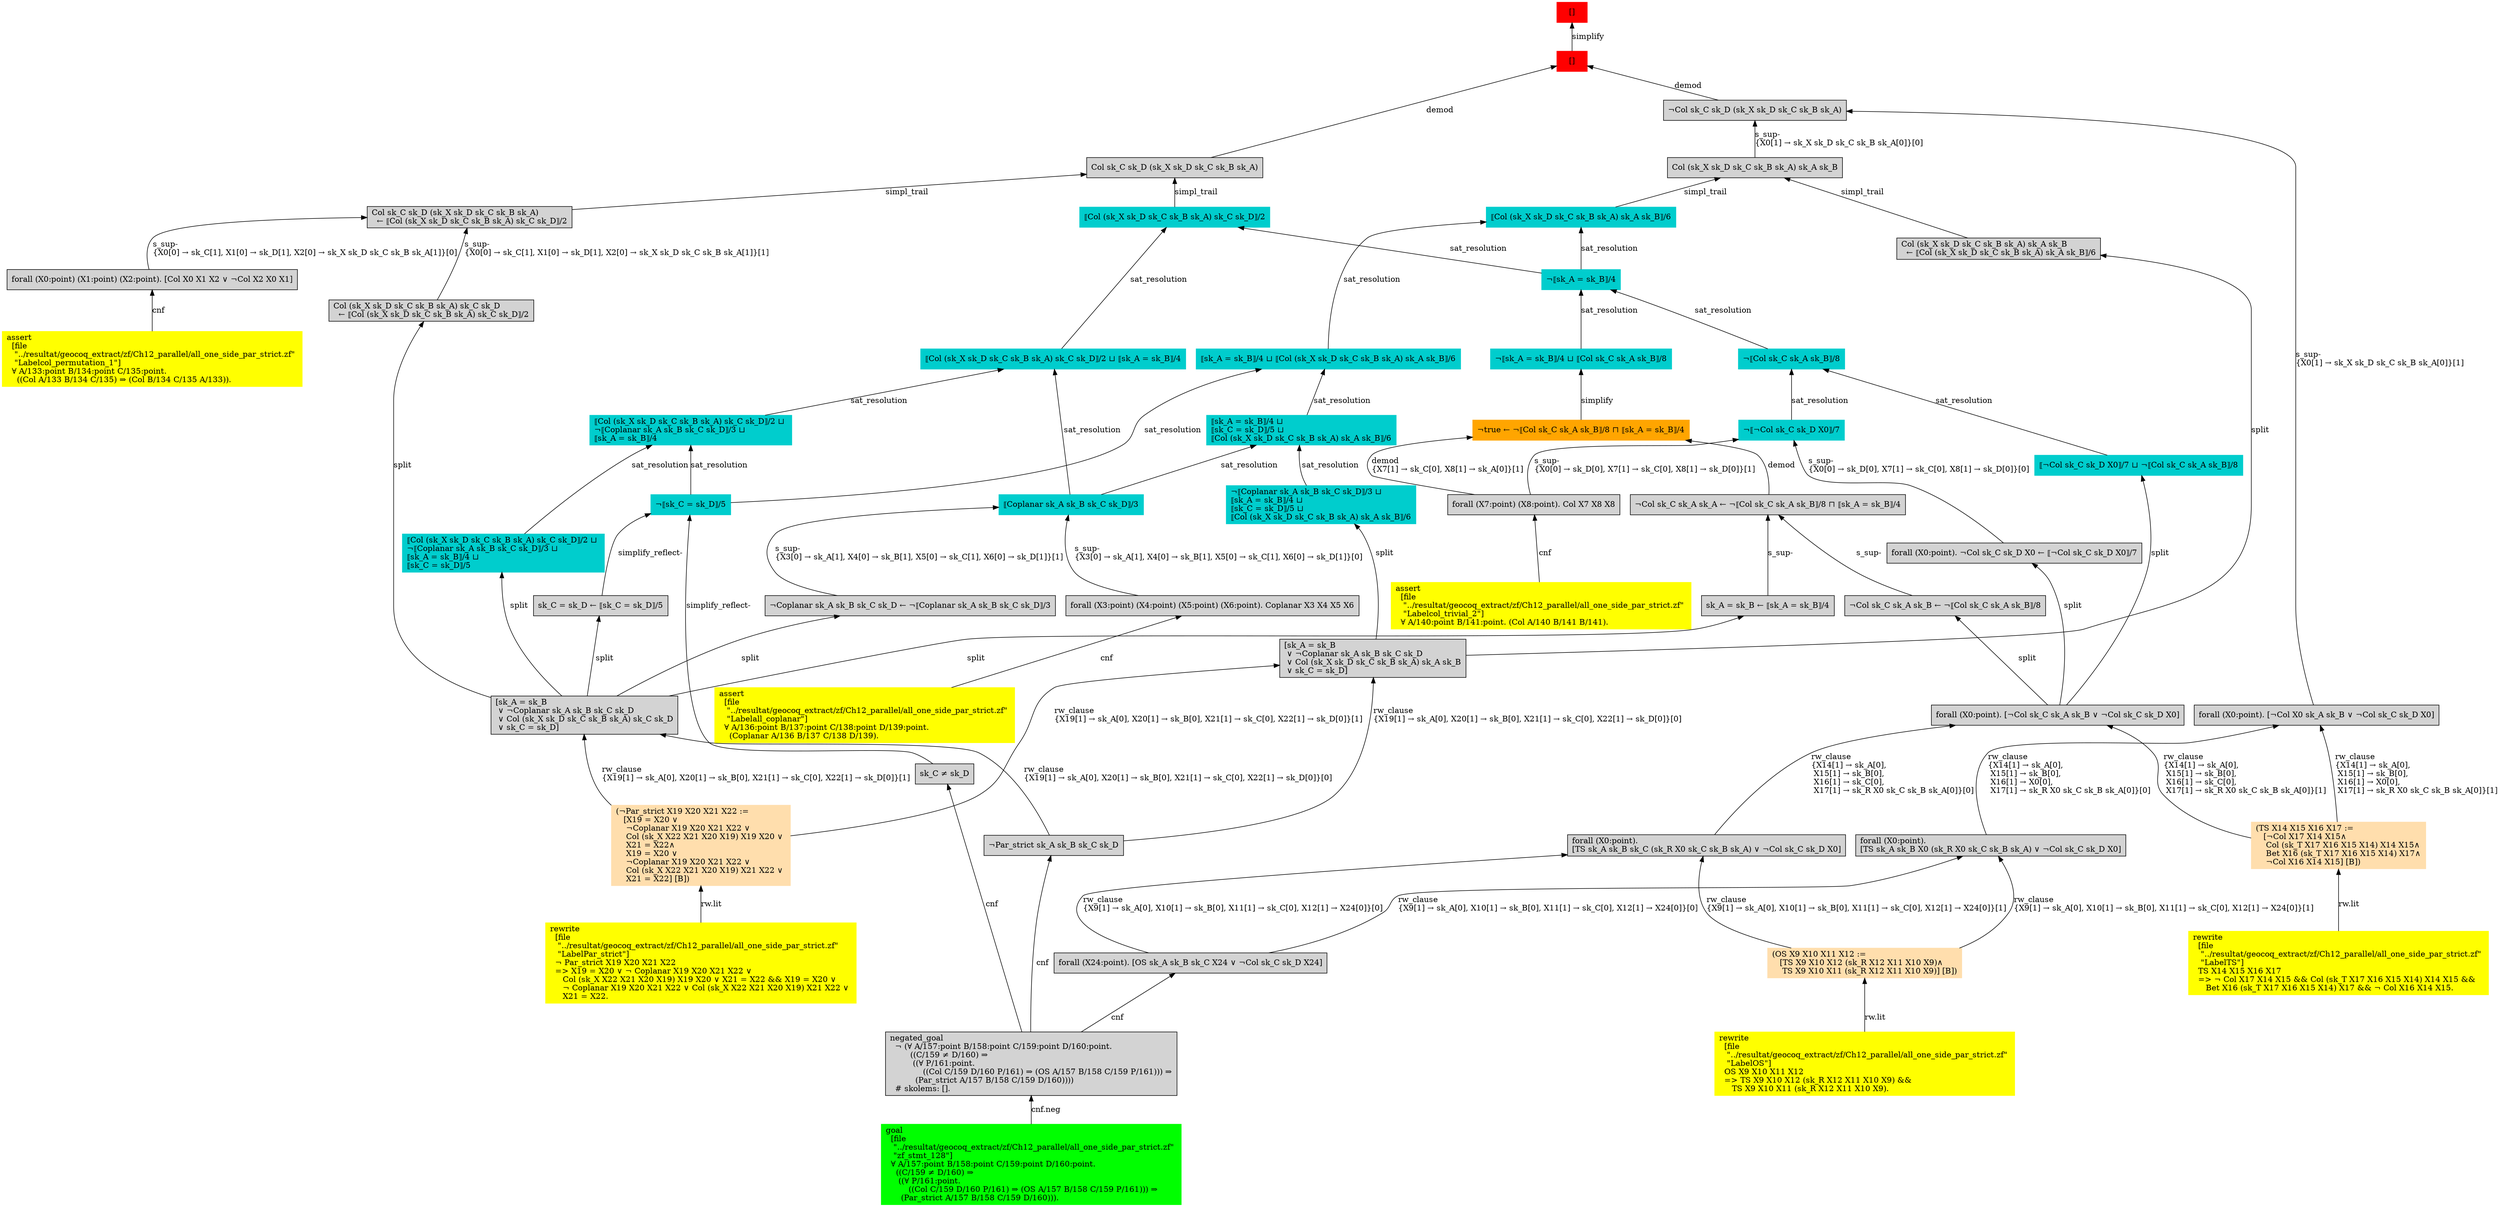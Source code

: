 digraph "unsat_graph" {
  vertex_0 [color=red, label="[]", shape=box, style=filled];
  vertex_0 -> vertex_1 [label="simplify", dir="back"];
  vertex_1 [color=red, label="[]", shape=box, style=filled];
  vertex_1 -> vertex_2 [label="demod", dir="back"];
  vertex_2 [shape=box, label="Col sk_C sk_D (sk_X sk_D sk_C sk_B sk_A)\l", style=filled];
  vertex_2 -> vertex_3 [label="simpl_trail", dir="back"];
  vertex_3 [color=cyan3, shape=box, label="⟦Col (sk_X sk_D sk_C sk_B sk_A) sk_C sk_D⟧/2\l", style=filled];
  vertex_3 -> vertex_4 [label="sat_resolution", dir="back"];
  vertex_4 [color=cyan3, shape=box, label="¬⟦sk_A = sk_B⟧/4\l", style=filled];
  vertex_4 -> vertex_5 [label="sat_resolution", dir="back"];
  vertex_5 [color=cyan3, shape=box, label="¬⟦Col sk_C sk_A sk_B⟧/8\l", style=filled];
  vertex_5 -> vertex_6 [label="sat_resolution", dir="back"];
  vertex_6 [color=cyan3, shape=box, label="¬⟦¬Col sk_C sk_D X0⟧/7\l", style=filled];
  vertex_6 -> vertex_7 [label="s_sup-\l\{X0[0] → sk_D[0], X7[1] → sk_C[0], X8[1] → sk_D[0]\}[0]\l", dir="back"];
  vertex_7 [shape=box, label="forall (X0:point). ¬Col sk_C sk_D X0 ← ⟦¬Col sk_C sk_D X0⟧/7\l", style=filled];
  vertex_7 -> vertex_8 [label="split", dir="back"];
  vertex_8 [shape=box, label="forall (X0:point). [¬Col sk_C sk_A sk_B ∨ ¬Col sk_C sk_D X0]\l", style=filled];
  vertex_8 -> vertex_9 [label="rw_clause\l\{X14[1] → sk_A[0], \l X15[1] → sk_B[0], \l X16[1] → sk_C[0], \l X17[1] → sk_R X0 sk_C sk_B sk_A[0]\}[1]\l", dir="back"];
  vertex_9 [color=navajowhite, shape=box, label="(TS X14 X15 X16 X17 :=\l   [¬Col X17 X14 X15∧\l    Col (sk_T X17 X16 X15 X14) X14 X15∧\l    Bet X16 (sk_T X17 X16 X15 X14) X17∧\l    ¬Col X16 X14 X15] [B])\l", style=filled];
  vertex_9 -> vertex_10 [label="rw.lit", dir="back"];
  vertex_10 [color=yellow, shape=box, label="rewrite\l  [file\l   \"../resultat/geocoq_extract/zf/Ch12_parallel/all_one_side_par_strict.zf\" \l   \"LabelTS\"]\l  TS X14 X15 X16 X17\l  =\> ¬ Col X17 X14 X15 && Col (sk_T X17 X16 X15 X14) X14 X15 && \l     Bet X16 (sk_T X17 X16 X15 X14) X17 && ¬ Col X16 X14 X15.\l", style=filled];
  vertex_8 -> vertex_11 [label="rw_clause\l\{X14[1] → sk_A[0], \l X15[1] → sk_B[0], \l X16[1] → sk_C[0], \l X17[1] → sk_R X0 sk_C sk_B sk_A[0]\}[0]\l", dir="back"];
  vertex_11 [shape=box, label="forall (X0:point).\l[TS sk_A sk_B sk_C (sk_R X0 sk_C sk_B sk_A) ∨ ¬Col sk_C sk_D X0]\l", style=filled];
  vertex_11 -> vertex_12 [label="rw_clause\l\{X9[1] → sk_A[0], X10[1] → sk_B[0], X11[1] → sk_C[0], X12[1] → X24[0]\}[1]\l", dir="back"];
  vertex_12 [color=navajowhite, shape=box, label="(OS X9 X10 X11 X12 :=\l   [TS X9 X10 X12 (sk_R X12 X11 X10 X9)∧\l    TS X9 X10 X11 (sk_R X12 X11 X10 X9)] [B])\l", style=filled];
  vertex_12 -> vertex_13 [label="rw.lit", dir="back"];
  vertex_13 [color=yellow, shape=box, label="rewrite\l  [file\l   \"../resultat/geocoq_extract/zf/Ch12_parallel/all_one_side_par_strict.zf\" \l   \"LabelOS\"]\l  OS X9 X10 X11 X12\l  =\> TS X9 X10 X12 (sk_R X12 X11 X10 X9) && \l     TS X9 X10 X11 (sk_R X12 X11 X10 X9).\l", style=filled];
  vertex_11 -> vertex_14 [label="rw_clause\l\{X9[1] → sk_A[0], X10[1] → sk_B[0], X11[1] → sk_C[0], X12[1] → X24[0]\}[0]\l", dir="back"];
  vertex_14 [shape=box, label="forall (X24:point). [OS sk_A sk_B sk_C X24 ∨ ¬Col sk_C sk_D X24]\l", style=filled];
  vertex_14 -> vertex_15 [label="cnf", dir="back"];
  vertex_15 [shape=box, label="negated_goal\l  ¬ (∀ A/157:point B/158:point C/159:point D/160:point.\l        ((C/159 ≠ D/160) ⇒\l         ((∀ P/161:point.\l             ((Col C/159 D/160 P/161) ⇒ (OS A/157 B/158 C/159 P/161))) ⇒\l          (Par_strict A/157 B/158 C/159 D/160))))\l  # skolems: [].\l", style=filled];
  vertex_15 -> vertex_16 [label="cnf.neg", dir="back"];
  vertex_16 [color=green, shape=box, label="goal\l  [file\l   \"../resultat/geocoq_extract/zf/Ch12_parallel/all_one_side_par_strict.zf\" \l   \"zf_stmt_128\"]\l  ∀ A/157:point B/158:point C/159:point D/160:point.\l    ((C/159 ≠ D/160) ⇒\l     ((∀ P/161:point.\l         ((Col C/159 D/160 P/161) ⇒ (OS A/157 B/158 C/159 P/161))) ⇒\l      (Par_strict A/157 B/158 C/159 D/160))).\l", style=filled];
  vertex_6 -> vertex_17 [label="s_sup-\l\{X0[0] → sk_D[0], X7[1] → sk_C[0], X8[1] → sk_D[0]\}[1]\l", dir="back"];
  vertex_17 [shape=box, label="forall (X7:point) (X8:point). Col X7 X8 X8\l", style=filled];
  vertex_17 -> vertex_18 [label="cnf", dir="back"];
  vertex_18 [color=yellow, shape=box, label="assert\l  [file\l   \"../resultat/geocoq_extract/zf/Ch12_parallel/all_one_side_par_strict.zf\" \l   \"Labelcol_trivial_2\"]\l  ∀ A/140:point B/141:point. (Col A/140 B/141 B/141).\l", style=filled];
  vertex_5 -> vertex_19 [label="sat_resolution", dir="back"];
  vertex_19 [color=cyan3, shape=box, label="⟦¬Col sk_C sk_D X0⟧/7 ⊔ ¬⟦Col sk_C sk_A sk_B⟧/8\l", style=filled];
  vertex_19 -> vertex_8 [label="split", dir="back"];
  vertex_4 -> vertex_20 [label="sat_resolution", dir="back"];
  vertex_20 [color=cyan3, shape=box, label="¬⟦sk_A = sk_B⟧/4 ⊔ ⟦Col sk_C sk_A sk_B⟧/8\l", style=filled];
  vertex_20 -> vertex_21 [label="simplify", dir="back"];
  vertex_21 [color=orange, shape=box, label="¬true ← ¬⟦Col sk_C sk_A sk_B⟧/8 ⊓ ⟦sk_A = sk_B⟧/4\l", style=filled];
  vertex_21 -> vertex_17 [label="demod\l\{X7[1] → sk_C[0], X8[1] → sk_A[0]\}[1]\l", dir="back"];
  vertex_21 -> vertex_22 [label="demod", dir="back"];
  vertex_22 [shape=box, label="¬Col sk_C sk_A sk_A ← ¬⟦Col sk_C sk_A sk_B⟧/8 ⊓ ⟦sk_A = sk_B⟧/4\l", style=filled];
  vertex_22 -> vertex_23 [label="s_sup-\l", dir="back"];
  vertex_23 [shape=box, label="¬Col sk_C sk_A sk_B ← ¬⟦Col sk_C sk_A sk_B⟧/8\l", style=filled];
  vertex_23 -> vertex_8 [label="split", dir="back"];
  vertex_22 -> vertex_24 [label="s_sup-\l", dir="back"];
  vertex_24 [shape=box, label="sk_A = sk_B ← ⟦sk_A = sk_B⟧/4\l", style=filled];
  vertex_24 -> vertex_25 [label="split", dir="back"];
  vertex_25 [shape=box, label="[sk_A = sk_B\l ∨ ¬Coplanar sk_A sk_B sk_C sk_D\l ∨ Col (sk_X sk_D sk_C sk_B sk_A) sk_C sk_D\l ∨ sk_C = sk_D]\l", style=filled];
  vertex_25 -> vertex_26 [label="rw_clause\l\{X19[1] → sk_A[0], X20[1] → sk_B[0], X21[1] → sk_C[0], X22[1] → sk_D[0]\}[1]\l", dir="back"];
  vertex_26 [color=navajowhite, shape=box, label="(¬Par_strict X19 X20 X21 X22 :=\l   [X19 = X20 ∨ \l    ¬Coplanar X19 X20 X21 X22 ∨ \l    Col (sk_X X22 X21 X20 X19) X19 X20 ∨ \l    X21 = X22∧\l    X19 = X20 ∨ \l    ¬Coplanar X19 X20 X21 X22 ∨ \l    Col (sk_X X22 X21 X20 X19) X21 X22 ∨ \l    X21 = X22] [B])\l", style=filled];
  vertex_26 -> vertex_27 [label="rw.lit", dir="back"];
  vertex_27 [color=yellow, shape=box, label="rewrite\l  [file\l   \"../resultat/geocoq_extract/zf/Ch12_parallel/all_one_side_par_strict.zf\" \l   \"LabelPar_strict\"]\l  ¬ Par_strict X19 X20 X21 X22\l  =\> X19 = X20 ∨ ¬ Coplanar X19 X20 X21 X22 ∨ \l     Col (sk_X X22 X21 X20 X19) X19 X20 ∨ X21 = X22 && X19 = X20 ∨ \l     ¬ Coplanar X19 X20 X21 X22 ∨ Col (sk_X X22 X21 X20 X19) X21 X22 ∨ \l     X21 = X22.\l", style=filled];
  vertex_25 -> vertex_28 [label="rw_clause\l\{X19[1] → sk_A[0], X20[1] → sk_B[0], X21[1] → sk_C[0], X22[1] → sk_D[0]\}[0]\l", dir="back"];
  vertex_28 [shape=box, label="¬Par_strict sk_A sk_B sk_C sk_D\l", style=filled];
  vertex_28 -> vertex_15 [label="cnf", dir="back"];
  vertex_3 -> vertex_29 [label="sat_resolution", dir="back"];
  vertex_29 [color=cyan3, shape=box, label="⟦Col (sk_X sk_D sk_C sk_B sk_A) sk_C sk_D⟧/2 ⊔ ⟦sk_A = sk_B⟧/4\l", style=filled];
  vertex_29 -> vertex_30 [label="sat_resolution", dir="back"];
  vertex_30 [color=cyan3, shape=box, label="⟦Coplanar sk_A sk_B sk_C sk_D⟧/3\l", style=filled];
  vertex_30 -> vertex_31 [label="s_sup-\l\{X3[0] → sk_A[1], X4[0] → sk_B[1], X5[0] → sk_C[1], X6[0] → sk_D[1]\}[1]\l", dir="back"];
  vertex_31 [shape=box, label="¬Coplanar sk_A sk_B sk_C sk_D ← ¬⟦Coplanar sk_A sk_B sk_C sk_D⟧/3\l", style=filled];
  vertex_31 -> vertex_25 [label="split", dir="back"];
  vertex_30 -> vertex_32 [label="s_sup-\l\{X3[0] → sk_A[1], X4[0] → sk_B[1], X5[0] → sk_C[1], X6[0] → sk_D[1]\}[0]\l", dir="back"];
  vertex_32 [shape=box, label="forall (X3:point) (X4:point) (X5:point) (X6:point). Coplanar X3 X4 X5 X6\l", style=filled];
  vertex_32 -> vertex_33 [label="cnf", dir="back"];
  vertex_33 [color=yellow, shape=box, label="assert\l  [file\l   \"../resultat/geocoq_extract/zf/Ch12_parallel/all_one_side_par_strict.zf\" \l   \"Labelall_coplanar\"]\l  ∀ A/136:point B/137:point C/138:point D/139:point.\l    (Coplanar A/136 B/137 C/138 D/139).\l", style=filled];
  vertex_29 -> vertex_34 [label="sat_resolution", dir="back"];
  vertex_34 [color=cyan3, shape=box, label="⟦Col (sk_X sk_D sk_C sk_B sk_A) sk_C sk_D⟧/2 ⊔ \l¬⟦Coplanar sk_A sk_B sk_C sk_D⟧/3 ⊔ \l⟦sk_A = sk_B⟧/4\l", style=filled];
  vertex_34 -> vertex_35 [label="sat_resolution", dir="back"];
  vertex_35 [color=cyan3, shape=box, label="¬⟦sk_C = sk_D⟧/5\l", style=filled];
  vertex_35 -> vertex_36 [label="simplify_reflect-", dir="back"];
  vertex_36 [shape=box, label="sk_C ≠ sk_D\l", style=filled];
  vertex_36 -> vertex_15 [label="cnf", dir="back"];
  vertex_35 -> vertex_37 [label="simplify_reflect-", dir="back"];
  vertex_37 [shape=box, label="sk_C = sk_D ← ⟦sk_C = sk_D⟧/5\l", style=filled];
  vertex_37 -> vertex_25 [label="split", dir="back"];
  vertex_34 -> vertex_38 [label="sat_resolution", dir="back"];
  vertex_38 [color=cyan3, shape=box, label="⟦Col (sk_X sk_D sk_C sk_B sk_A) sk_C sk_D⟧/2 ⊔ \l¬⟦Coplanar sk_A sk_B sk_C sk_D⟧/3 ⊔ \l⟦sk_A = sk_B⟧/4 ⊔ \l⟦sk_C = sk_D⟧/5\l", style=filled];
  vertex_38 -> vertex_25 [label="split", dir="back"];
  vertex_2 -> vertex_39 [label="simpl_trail", dir="back"];
  vertex_39 [shape=box, label="Col sk_C sk_D (sk_X sk_D sk_C sk_B sk_A)\l  ← ⟦Col (sk_X sk_D sk_C sk_B sk_A) sk_C sk_D⟧/2\l", style=filled];
  vertex_39 -> vertex_40 [label="s_sup-\l\{X0[0] → sk_C[1], X1[0] → sk_D[1], X2[0] → sk_X sk_D sk_C sk_B sk_A[1]\}[0]\l", dir="back"];
  vertex_40 [shape=box, label="forall (X0:point) (X1:point) (X2:point). [Col X0 X1 X2 ∨ ¬Col X2 X0 X1]\l", style=filled];
  vertex_40 -> vertex_41 [label="cnf", dir="back"];
  vertex_41 [color=yellow, shape=box, label="assert\l  [file\l   \"../resultat/geocoq_extract/zf/Ch12_parallel/all_one_side_par_strict.zf\" \l   \"Labelcol_permutation_1\"]\l  ∀ A/133:point B/134:point C/135:point.\l    ((Col A/133 B/134 C/135) ⇒ (Col B/134 C/135 A/133)).\l", style=filled];
  vertex_39 -> vertex_42 [label="s_sup-\l\{X0[0] → sk_C[1], X1[0] → sk_D[1], X2[0] → sk_X sk_D sk_C sk_B sk_A[1]\}[1]\l", dir="back"];
  vertex_42 [shape=box, label="Col (sk_X sk_D sk_C sk_B sk_A) sk_C sk_D\l  ← ⟦Col (sk_X sk_D sk_C sk_B sk_A) sk_C sk_D⟧/2\l", style=filled];
  vertex_42 -> vertex_25 [label="split", dir="back"];
  vertex_1 -> vertex_43 [label="demod", dir="back"];
  vertex_43 [shape=box, label="¬Col sk_C sk_D (sk_X sk_D sk_C sk_B sk_A)\l", style=filled];
  vertex_43 -> vertex_44 [label="s_sup-\l\{X0[1] → sk_X sk_D sk_C sk_B sk_A[0]\}[1]\l", dir="back"];
  vertex_44 [shape=box, label="forall (X0:point). [¬Col X0 sk_A sk_B ∨ ¬Col sk_C sk_D X0]\l", style=filled];
  vertex_44 -> vertex_9 [label="rw_clause\l\{X14[1] → sk_A[0], \l X15[1] → sk_B[0], \l X16[1] → X0[0], \l X17[1] → sk_R X0 sk_C sk_B sk_A[0]\}[1]\l", dir="back"];
  vertex_44 -> vertex_45 [label="rw_clause\l\{X14[1] → sk_A[0], \l X15[1] → sk_B[0], \l X16[1] → X0[0], \l X17[1] → sk_R X0 sk_C sk_B sk_A[0]\}[0]\l", dir="back"];
  vertex_45 [shape=box, label="forall (X0:point).\l[TS sk_A sk_B X0 (sk_R X0 sk_C sk_B sk_A) ∨ ¬Col sk_C sk_D X0]\l", style=filled];
  vertex_45 -> vertex_12 [label="rw_clause\l\{X9[1] → sk_A[0], X10[1] → sk_B[0], X11[1] → sk_C[0], X12[1] → X24[0]\}[1]\l", dir="back"];
  vertex_45 -> vertex_14 [label="rw_clause\l\{X9[1] → sk_A[0], X10[1] → sk_B[0], X11[1] → sk_C[0], X12[1] → X24[0]\}[0]\l", dir="back"];
  vertex_43 -> vertex_46 [label="s_sup-\l\{X0[1] → sk_X sk_D sk_C sk_B sk_A[0]\}[0]\l", dir="back"];
  vertex_46 [shape=box, label="Col (sk_X sk_D sk_C sk_B sk_A) sk_A sk_B\l", style=filled];
  vertex_46 -> vertex_47 [label="simpl_trail", dir="back"];
  vertex_47 [color=cyan3, shape=box, label="⟦Col (sk_X sk_D sk_C sk_B sk_A) sk_A sk_B⟧/6\l", style=filled];
  vertex_47 -> vertex_4 [label="sat_resolution", dir="back"];
  vertex_47 -> vertex_48 [label="sat_resolution", dir="back"];
  vertex_48 [color=cyan3, shape=box, label="⟦sk_A = sk_B⟧/4 ⊔ ⟦Col (sk_X sk_D sk_C sk_B sk_A) sk_A sk_B⟧/6\l", style=filled];
  vertex_48 -> vertex_35 [label="sat_resolution", dir="back"];
  vertex_48 -> vertex_49 [label="sat_resolution", dir="back"];
  vertex_49 [color=cyan3, shape=box, label="⟦sk_A = sk_B⟧/4 ⊔ \l⟦sk_C = sk_D⟧/5 ⊔ \l⟦Col (sk_X sk_D sk_C sk_B sk_A) sk_A sk_B⟧/6\l", style=filled];
  vertex_49 -> vertex_30 [label="sat_resolution", dir="back"];
  vertex_49 -> vertex_50 [label="sat_resolution", dir="back"];
  vertex_50 [color=cyan3, shape=box, label="¬⟦Coplanar sk_A sk_B sk_C sk_D⟧/3 ⊔ \l⟦sk_A = sk_B⟧/4 ⊔ \l⟦sk_C = sk_D⟧/5 ⊔ \l⟦Col (sk_X sk_D sk_C sk_B sk_A) sk_A sk_B⟧/6\l", style=filled];
  vertex_50 -> vertex_51 [label="split", dir="back"];
  vertex_51 [shape=box, label="[sk_A = sk_B\l ∨ ¬Coplanar sk_A sk_B sk_C sk_D\l ∨ Col (sk_X sk_D sk_C sk_B sk_A) sk_A sk_B\l ∨ sk_C = sk_D]\l", style=filled];
  vertex_51 -> vertex_26 [label="rw_clause\l\{X19[1] → sk_A[0], X20[1] → sk_B[0], X21[1] → sk_C[0], X22[1] → sk_D[0]\}[1]\l", dir="back"];
  vertex_51 -> vertex_28 [label="rw_clause\l\{X19[1] → sk_A[0], X20[1] → sk_B[0], X21[1] → sk_C[0], X22[1] → sk_D[0]\}[0]\l", dir="back"];
  vertex_46 -> vertex_52 [label="simpl_trail", dir="back"];
  vertex_52 [shape=box, label="Col (sk_X sk_D sk_C sk_B sk_A) sk_A sk_B\l  ← ⟦Col (sk_X sk_D sk_C sk_B sk_A) sk_A sk_B⟧/6\l", style=filled];
  vertex_52 -> vertex_51 [label="split", dir="back"];
  }



